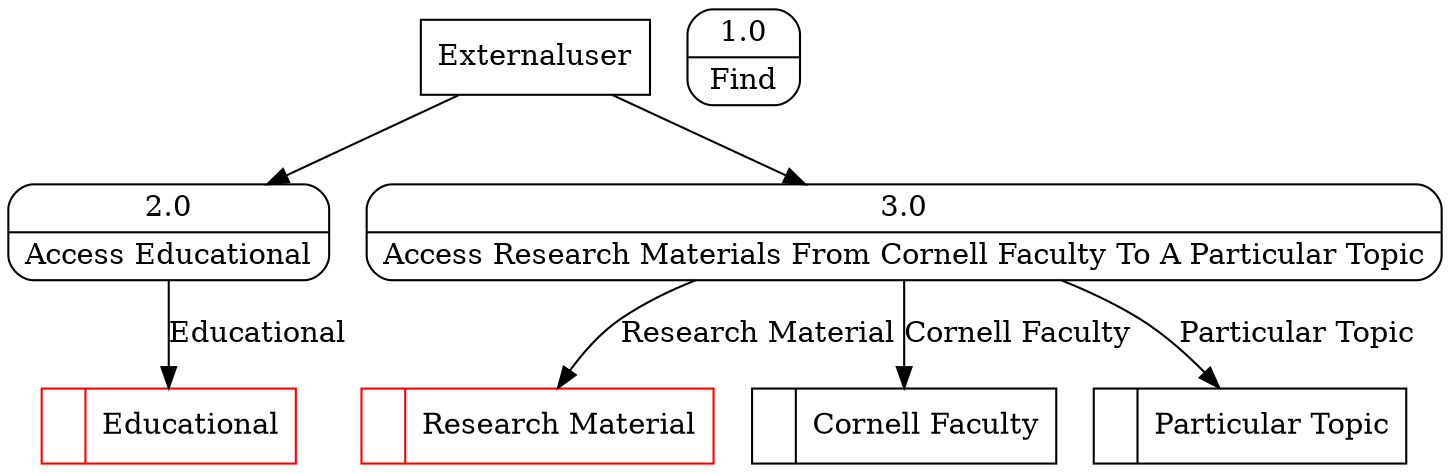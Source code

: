 digraph dfd2{ 
node[shape=record]
200 [label="<f0>  |<f1> Research Material " color=red];
201 [label="<f0>  |<f1> Cornell Faculty " ];
202 [label="<f0>  |<f1> Particular Topic " ];
203 [label="<f0>  |<f1> Educational " color=red];
204 [label="Externaluser" shape=box];
205 [label="{<f0> 1.0|<f1> Find }" shape=Mrecord];
206 [label="{<f0> 2.0|<f1> Access Educational }" shape=Mrecord];
207 [label="{<f0> 3.0|<f1> Access Research Materials From Cornell Faculty To A Particular Topic }" shape=Mrecord];
204 -> 206
204 -> 207
206 -> 203 [label="Educational"]
207 -> 200 [label="Research Material"]
207 -> 201 [label="Cornell Faculty"]
207 -> 202 [label="Particular Topic"]
}